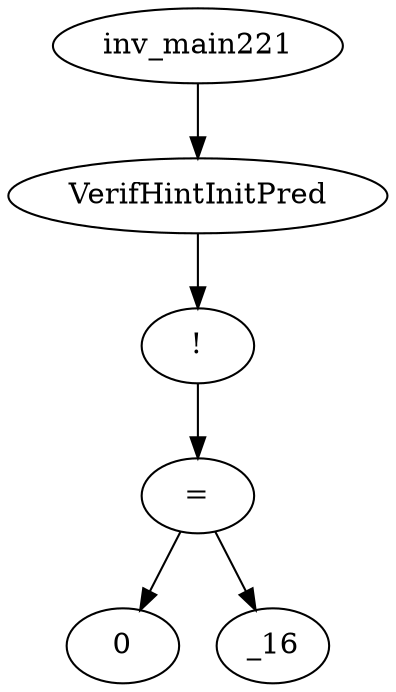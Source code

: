 digraph dag {
0 [label="inv_main221"];
1 [label="VerifHintInitPred"];
2 [label="!"];
3 [label="="];
4 [label="0"];
5 [label="_16"];
0->1
1->2
2->3
3->5
3 -> 4
}
